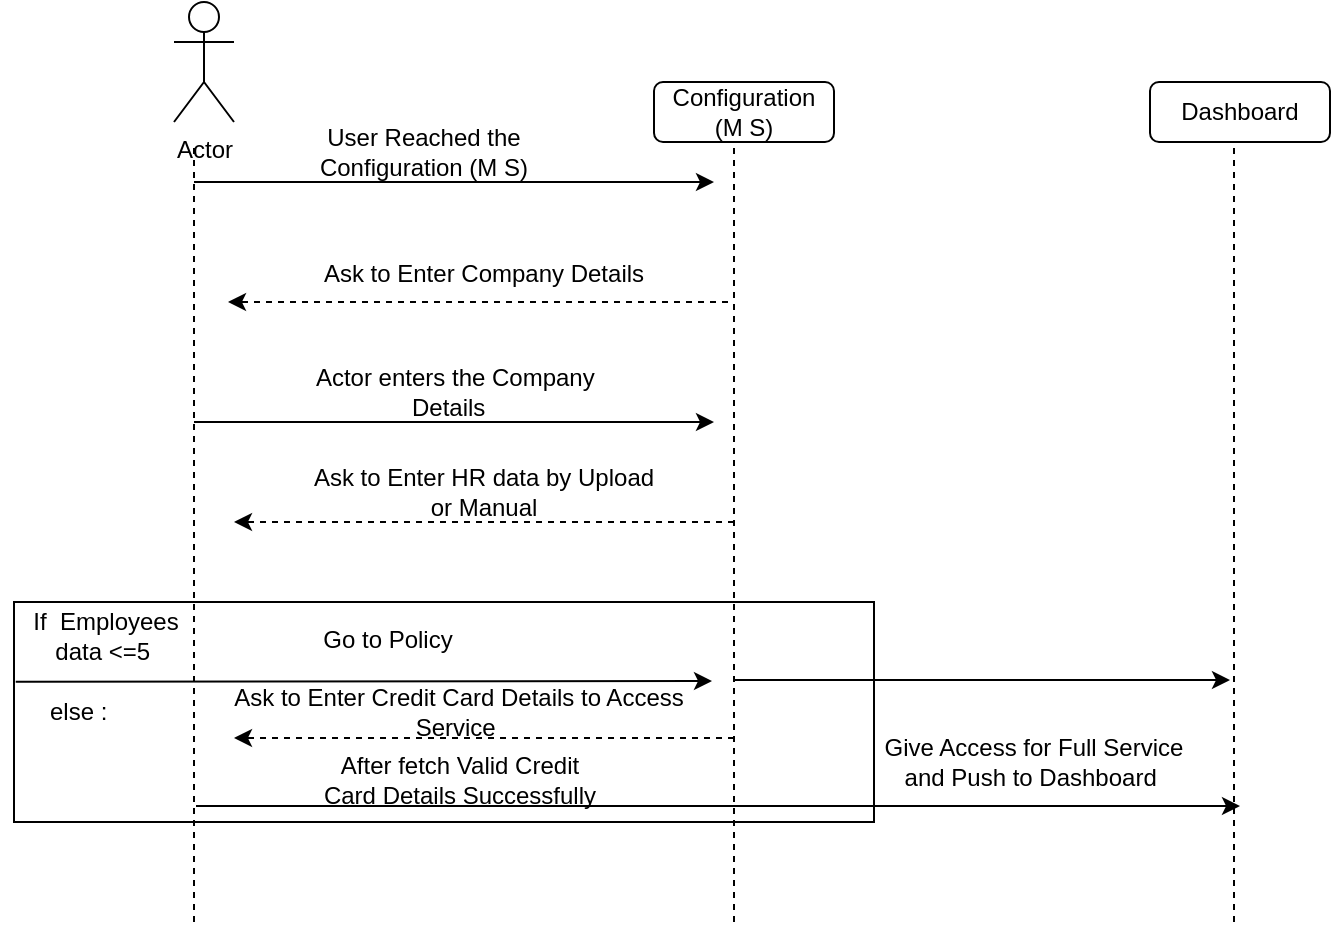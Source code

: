 <mxfile version="21.1.5" type="github">
  <diagram name="Page-1" id="JtFmBrFM71iOvdh_irJ_">
    <mxGraphModel dx="795" dy="489" grid="1" gridSize="10" guides="1" tooltips="1" connect="1" arrows="1" fold="1" page="1" pageScale="1" pageWidth="1600" pageHeight="900" math="0" shadow="0">
      <root>
        <mxCell id="0" />
        <mxCell id="1" parent="0" />
        <mxCell id="FFXnrVFE177ME3tGpj-z-20" value="" style="rounded=0;whiteSpace=wrap;html=1;" vertex="1" parent="1">
          <mxGeometry x="50" y="350" width="430" height="110" as="geometry" />
        </mxCell>
        <mxCell id="FFXnrVFE177ME3tGpj-z-1" value="" style="endArrow=none;dashed=1;html=1;rounded=0;" edge="1" parent="1">
          <mxGeometry width="50" height="50" relative="1" as="geometry">
            <mxPoint x="140" y="510" as="sourcePoint" />
            <mxPoint x="140" y="120" as="targetPoint" />
          </mxGeometry>
        </mxCell>
        <mxCell id="FFXnrVFE177ME3tGpj-z-2" value="" style="endArrow=none;dashed=1;html=1;rounded=0;" edge="1" parent="1">
          <mxGeometry width="50" height="50" relative="1" as="geometry">
            <mxPoint x="410" y="510" as="sourcePoint" />
            <mxPoint x="410" y="120" as="targetPoint" />
          </mxGeometry>
        </mxCell>
        <mxCell id="FFXnrVFE177ME3tGpj-z-3" value="" style="endArrow=none;dashed=1;html=1;rounded=0;" edge="1" parent="1">
          <mxGeometry width="50" height="50" relative="1" as="geometry">
            <mxPoint x="660" y="510" as="sourcePoint" />
            <mxPoint x="660" y="120" as="targetPoint" />
          </mxGeometry>
        </mxCell>
        <mxCell id="FFXnrVFE177ME3tGpj-z-4" value="" style="endArrow=classic;html=1;rounded=0;" edge="1" parent="1">
          <mxGeometry width="50" height="50" relative="1" as="geometry">
            <mxPoint x="140" y="140" as="sourcePoint" />
            <mxPoint x="400" y="140" as="targetPoint" />
          </mxGeometry>
        </mxCell>
        <mxCell id="FFXnrVFE177ME3tGpj-z-5" value="User Reached the Configuration (M S)" style="text;html=1;strokeColor=none;fillColor=none;align=center;verticalAlign=middle;whiteSpace=wrap;rounded=0;" vertex="1" parent="1">
          <mxGeometry x="190" y="110" width="130" height="30" as="geometry" />
        </mxCell>
        <mxCell id="FFXnrVFE177ME3tGpj-z-6" value="Configuration (M S)" style="rounded=1;whiteSpace=wrap;html=1;" vertex="1" parent="1">
          <mxGeometry x="370" y="90" width="90" height="30" as="geometry" />
        </mxCell>
        <mxCell id="FFXnrVFE177ME3tGpj-z-7" value="" style="endArrow=classic;html=1;rounded=0;dashed=1;" edge="1" parent="1">
          <mxGeometry width="50" height="50" relative="1" as="geometry">
            <mxPoint x="407" y="200" as="sourcePoint" />
            <mxPoint x="157" y="200" as="targetPoint" />
          </mxGeometry>
        </mxCell>
        <mxCell id="FFXnrVFE177ME3tGpj-z-10" value="Ask to Enter Company Details" style="text;html=1;strokeColor=none;fillColor=none;align=center;verticalAlign=middle;whiteSpace=wrap;rounded=0;" vertex="1" parent="1">
          <mxGeometry x="180" y="171" width="210" height="30" as="geometry" />
        </mxCell>
        <mxCell id="FFXnrVFE177ME3tGpj-z-11" value="" style="endArrow=classic;html=1;rounded=0;" edge="1" parent="1">
          <mxGeometry width="50" height="50" relative="1" as="geometry">
            <mxPoint x="140" y="260" as="sourcePoint" />
            <mxPoint x="400" y="260" as="targetPoint" />
          </mxGeometry>
        </mxCell>
        <mxCell id="FFXnrVFE177ME3tGpj-z-12" value="Actor" style="shape=umlActor;verticalLabelPosition=bottom;verticalAlign=top;html=1;outlineConnect=0;" vertex="1" parent="1">
          <mxGeometry x="130" y="50" width="30" height="60" as="geometry" />
        </mxCell>
        <mxCell id="FFXnrVFE177ME3tGpj-z-13" value="Dashboard" style="rounded=1;whiteSpace=wrap;html=1;" vertex="1" parent="1">
          <mxGeometry x="618" y="90" width="90" height="30" as="geometry" />
        </mxCell>
        <mxCell id="FFXnrVFE177ME3tGpj-z-14" value="&amp;nbsp;Actor enters the Company Details&amp;nbsp;" style="text;html=1;strokeColor=none;fillColor=none;align=center;verticalAlign=middle;whiteSpace=wrap;rounded=0;" vertex="1" parent="1">
          <mxGeometry x="184" y="230" width="170" height="30" as="geometry" />
        </mxCell>
        <mxCell id="FFXnrVFE177ME3tGpj-z-15" value="" style="endArrow=classic;html=1;rounded=0;dashed=1;" edge="1" parent="1">
          <mxGeometry width="50" height="50" relative="1" as="geometry">
            <mxPoint x="410" y="310" as="sourcePoint" />
            <mxPoint x="160" y="310" as="targetPoint" />
          </mxGeometry>
        </mxCell>
        <mxCell id="FFXnrVFE177ME3tGpj-z-16" value="Ask to Enter HR data by Upload or Manual" style="text;html=1;strokeColor=none;fillColor=none;align=center;verticalAlign=middle;whiteSpace=wrap;rounded=0;" vertex="1" parent="1">
          <mxGeometry x="195" y="280" width="180" height="30" as="geometry" />
        </mxCell>
        <mxCell id="FFXnrVFE177ME3tGpj-z-17" value="" style="endArrow=classic;html=1;rounded=0;exitX=0.002;exitY=0.363;exitDx=0;exitDy=0;exitPerimeter=0;" edge="1" parent="1" source="FFXnrVFE177ME3tGpj-z-20">
          <mxGeometry width="50" height="50" relative="1" as="geometry">
            <mxPoint x="139" y="389.5" as="sourcePoint" />
            <mxPoint x="399" y="389.5" as="targetPoint" />
          </mxGeometry>
        </mxCell>
        <mxCell id="FFXnrVFE177ME3tGpj-z-21" value="If&amp;nbsp; Employees data &amp;lt;=5&amp;nbsp;" style="text;html=1;strokeColor=none;fillColor=none;align=center;verticalAlign=middle;whiteSpace=wrap;rounded=0;" vertex="1" parent="1">
          <mxGeometry x="54" y="354" width="84" height="26" as="geometry" />
        </mxCell>
        <mxCell id="FFXnrVFE177ME3tGpj-z-22" value="Go to Policy" style="text;html=1;strokeColor=none;fillColor=none;align=center;verticalAlign=middle;whiteSpace=wrap;rounded=0;" vertex="1" parent="1">
          <mxGeometry x="184" y="354" width="106" height="30" as="geometry" />
        </mxCell>
        <mxCell id="FFXnrVFE177ME3tGpj-z-24" value="else :&amp;nbsp;" style="text;html=1;strokeColor=none;fillColor=none;align=center;verticalAlign=middle;whiteSpace=wrap;rounded=0;" vertex="1" parent="1">
          <mxGeometry x="54" y="390" width="60" height="30" as="geometry" />
        </mxCell>
        <mxCell id="FFXnrVFE177ME3tGpj-z-26" value="" style="endArrow=classic;html=1;rounded=0;dashed=1;" edge="1" parent="1">
          <mxGeometry width="50" height="50" relative="1" as="geometry">
            <mxPoint x="410" y="418" as="sourcePoint" />
            <mxPoint x="160" y="418" as="targetPoint" />
          </mxGeometry>
        </mxCell>
        <mxCell id="FFXnrVFE177ME3tGpj-z-27" value="Ask to Enter Credit Card Details to Access Service&amp;nbsp;" style="text;html=1;strokeColor=none;fillColor=none;align=center;verticalAlign=middle;whiteSpace=wrap;rounded=0;" vertex="1" parent="1">
          <mxGeometry x="140" y="395" width="265" height="20" as="geometry" />
        </mxCell>
        <mxCell id="FFXnrVFE177ME3tGpj-z-28" value="" style="endArrow=classic;html=1;rounded=0;" edge="1" parent="1">
          <mxGeometry width="50" height="50" relative="1" as="geometry">
            <mxPoint x="410" y="389" as="sourcePoint" />
            <mxPoint x="658" y="389" as="targetPoint" />
          </mxGeometry>
        </mxCell>
        <mxCell id="FFXnrVFE177ME3tGpj-z-29" value="" style="endArrow=classic;html=1;rounded=0;" edge="1" parent="1">
          <mxGeometry width="50" height="50" relative="1" as="geometry">
            <mxPoint x="141" y="452" as="sourcePoint" />
            <mxPoint x="663" y="452" as="targetPoint" />
          </mxGeometry>
        </mxCell>
        <mxCell id="FFXnrVFE177ME3tGpj-z-30" value="After fetch Valid Credit Card Details Successfully" style="text;html=1;strokeColor=none;fillColor=none;align=center;verticalAlign=middle;whiteSpace=wrap;rounded=0;" vertex="1" parent="1">
          <mxGeometry x="197.5" y="424" width="150" height="30" as="geometry" />
        </mxCell>
        <mxCell id="FFXnrVFE177ME3tGpj-z-31" value="Give Access for Full Service and Push to Dashboard&amp;nbsp;" style="text;html=1;strokeColor=none;fillColor=none;align=center;verticalAlign=middle;whiteSpace=wrap;rounded=0;" vertex="1" parent="1">
          <mxGeometry x="480" y="415" width="160" height="30" as="geometry" />
        </mxCell>
      </root>
    </mxGraphModel>
  </diagram>
</mxfile>
